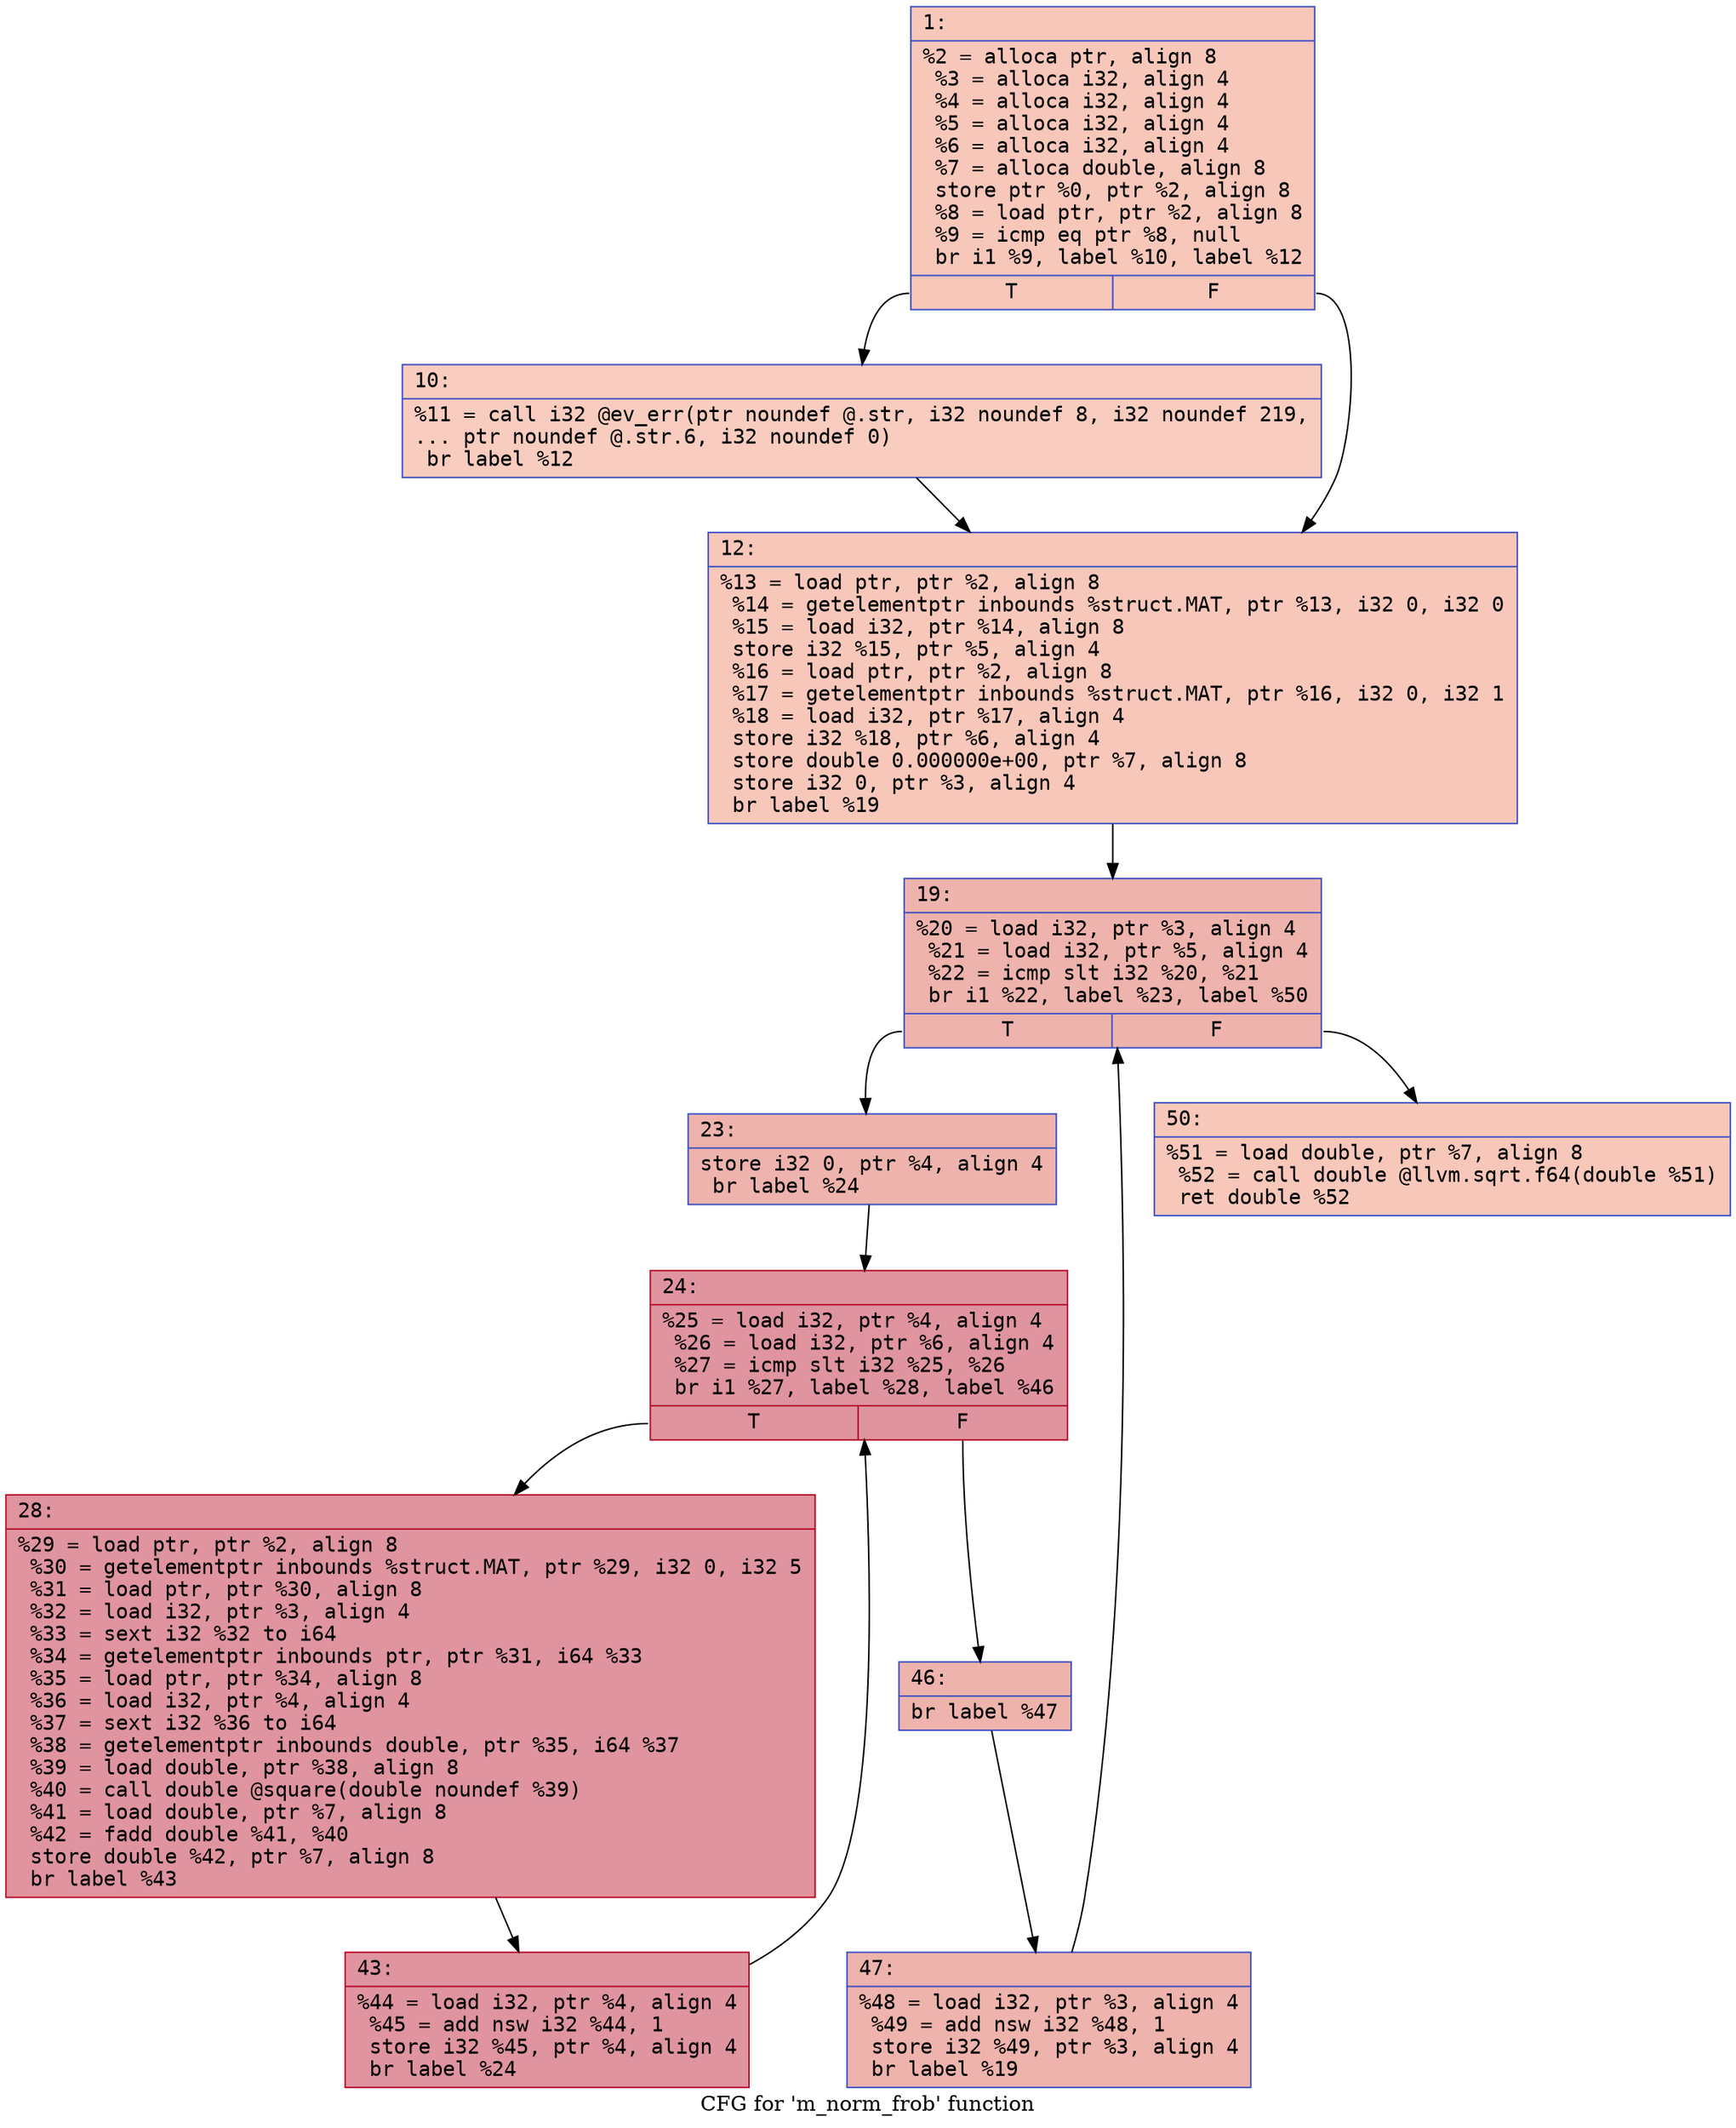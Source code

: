 digraph "CFG for 'm_norm_frob' function" {
	label="CFG for 'm_norm_frob' function";

	Node0x600003adbbb0 [shape=record,color="#3d50c3ff", style=filled, fillcolor="#ec7f6370" fontname="Courier",label="{1:\l|  %2 = alloca ptr, align 8\l  %3 = alloca i32, align 4\l  %4 = alloca i32, align 4\l  %5 = alloca i32, align 4\l  %6 = alloca i32, align 4\l  %7 = alloca double, align 8\l  store ptr %0, ptr %2, align 8\l  %8 = load ptr, ptr %2, align 8\l  %9 = icmp eq ptr %8, null\l  br i1 %9, label %10, label %12\l|{<s0>T|<s1>F}}"];
	Node0x600003adbbb0:s0 -> Node0x600003adbc00[tooltip="1 -> 10\nProbability 37.50%" ];
	Node0x600003adbbb0:s1 -> Node0x600003adbc50[tooltip="1 -> 12\nProbability 62.50%" ];
	Node0x600003adbc00 [shape=record,color="#3d50c3ff", style=filled, fillcolor="#f08b6e70" fontname="Courier",label="{10:\l|  %11 = call i32 @ev_err(ptr noundef @.str, i32 noundef 8, i32 noundef 219,\l... ptr noundef @.str.6, i32 noundef 0)\l  br label %12\l}"];
	Node0x600003adbc00 -> Node0x600003adbc50[tooltip="10 -> 12\nProbability 100.00%" ];
	Node0x600003adbc50 [shape=record,color="#3d50c3ff", style=filled, fillcolor="#ec7f6370" fontname="Courier",label="{12:\l|  %13 = load ptr, ptr %2, align 8\l  %14 = getelementptr inbounds %struct.MAT, ptr %13, i32 0, i32 0\l  %15 = load i32, ptr %14, align 8\l  store i32 %15, ptr %5, align 4\l  %16 = load ptr, ptr %2, align 8\l  %17 = getelementptr inbounds %struct.MAT, ptr %16, i32 0, i32 1\l  %18 = load i32, ptr %17, align 4\l  store i32 %18, ptr %6, align 4\l  store double 0.000000e+00, ptr %7, align 8\l  store i32 0, ptr %3, align 4\l  br label %19\l}"];
	Node0x600003adbc50 -> Node0x600003adbca0[tooltip="12 -> 19\nProbability 100.00%" ];
	Node0x600003adbca0 [shape=record,color="#3d50c3ff", style=filled, fillcolor="#d6524470" fontname="Courier",label="{19:\l|  %20 = load i32, ptr %3, align 4\l  %21 = load i32, ptr %5, align 4\l  %22 = icmp slt i32 %20, %21\l  br i1 %22, label %23, label %50\l|{<s0>T|<s1>F}}"];
	Node0x600003adbca0:s0 -> Node0x600003adbcf0[tooltip="19 -> 23\nProbability 96.88%" ];
	Node0x600003adbca0:s1 -> Node0x600003adbed0[tooltip="19 -> 50\nProbability 3.12%" ];
	Node0x600003adbcf0 [shape=record,color="#3d50c3ff", style=filled, fillcolor="#d6524470" fontname="Courier",label="{23:\l|  store i32 0, ptr %4, align 4\l  br label %24\l}"];
	Node0x600003adbcf0 -> Node0x600003adbd40[tooltip="23 -> 24\nProbability 100.00%" ];
	Node0x600003adbd40 [shape=record,color="#b70d28ff", style=filled, fillcolor="#b70d2870" fontname="Courier",label="{24:\l|  %25 = load i32, ptr %4, align 4\l  %26 = load i32, ptr %6, align 4\l  %27 = icmp slt i32 %25, %26\l  br i1 %27, label %28, label %46\l|{<s0>T|<s1>F}}"];
	Node0x600003adbd40:s0 -> Node0x600003adbd90[tooltip="24 -> 28\nProbability 96.88%" ];
	Node0x600003adbd40:s1 -> Node0x600003adbe30[tooltip="24 -> 46\nProbability 3.12%" ];
	Node0x600003adbd90 [shape=record,color="#b70d28ff", style=filled, fillcolor="#b70d2870" fontname="Courier",label="{28:\l|  %29 = load ptr, ptr %2, align 8\l  %30 = getelementptr inbounds %struct.MAT, ptr %29, i32 0, i32 5\l  %31 = load ptr, ptr %30, align 8\l  %32 = load i32, ptr %3, align 4\l  %33 = sext i32 %32 to i64\l  %34 = getelementptr inbounds ptr, ptr %31, i64 %33\l  %35 = load ptr, ptr %34, align 8\l  %36 = load i32, ptr %4, align 4\l  %37 = sext i32 %36 to i64\l  %38 = getelementptr inbounds double, ptr %35, i64 %37\l  %39 = load double, ptr %38, align 8\l  %40 = call double @square(double noundef %39)\l  %41 = load double, ptr %7, align 8\l  %42 = fadd double %41, %40\l  store double %42, ptr %7, align 8\l  br label %43\l}"];
	Node0x600003adbd90 -> Node0x600003adbde0[tooltip="28 -> 43\nProbability 100.00%" ];
	Node0x600003adbde0 [shape=record,color="#b70d28ff", style=filled, fillcolor="#b70d2870" fontname="Courier",label="{43:\l|  %44 = load i32, ptr %4, align 4\l  %45 = add nsw i32 %44, 1\l  store i32 %45, ptr %4, align 4\l  br label %24\l}"];
	Node0x600003adbde0 -> Node0x600003adbd40[tooltip="43 -> 24\nProbability 100.00%" ];
	Node0x600003adbe30 [shape=record,color="#3d50c3ff", style=filled, fillcolor="#d6524470" fontname="Courier",label="{46:\l|  br label %47\l}"];
	Node0x600003adbe30 -> Node0x600003adbe80[tooltip="46 -> 47\nProbability 100.00%" ];
	Node0x600003adbe80 [shape=record,color="#3d50c3ff", style=filled, fillcolor="#d6524470" fontname="Courier",label="{47:\l|  %48 = load i32, ptr %3, align 4\l  %49 = add nsw i32 %48, 1\l  store i32 %49, ptr %3, align 4\l  br label %19\l}"];
	Node0x600003adbe80 -> Node0x600003adbca0[tooltip="47 -> 19\nProbability 100.00%" ];
	Node0x600003adbed0 [shape=record,color="#3d50c3ff", style=filled, fillcolor="#ec7f6370" fontname="Courier",label="{50:\l|  %51 = load double, ptr %7, align 8\l  %52 = call double @llvm.sqrt.f64(double %51)\l  ret double %52\l}"];
}
